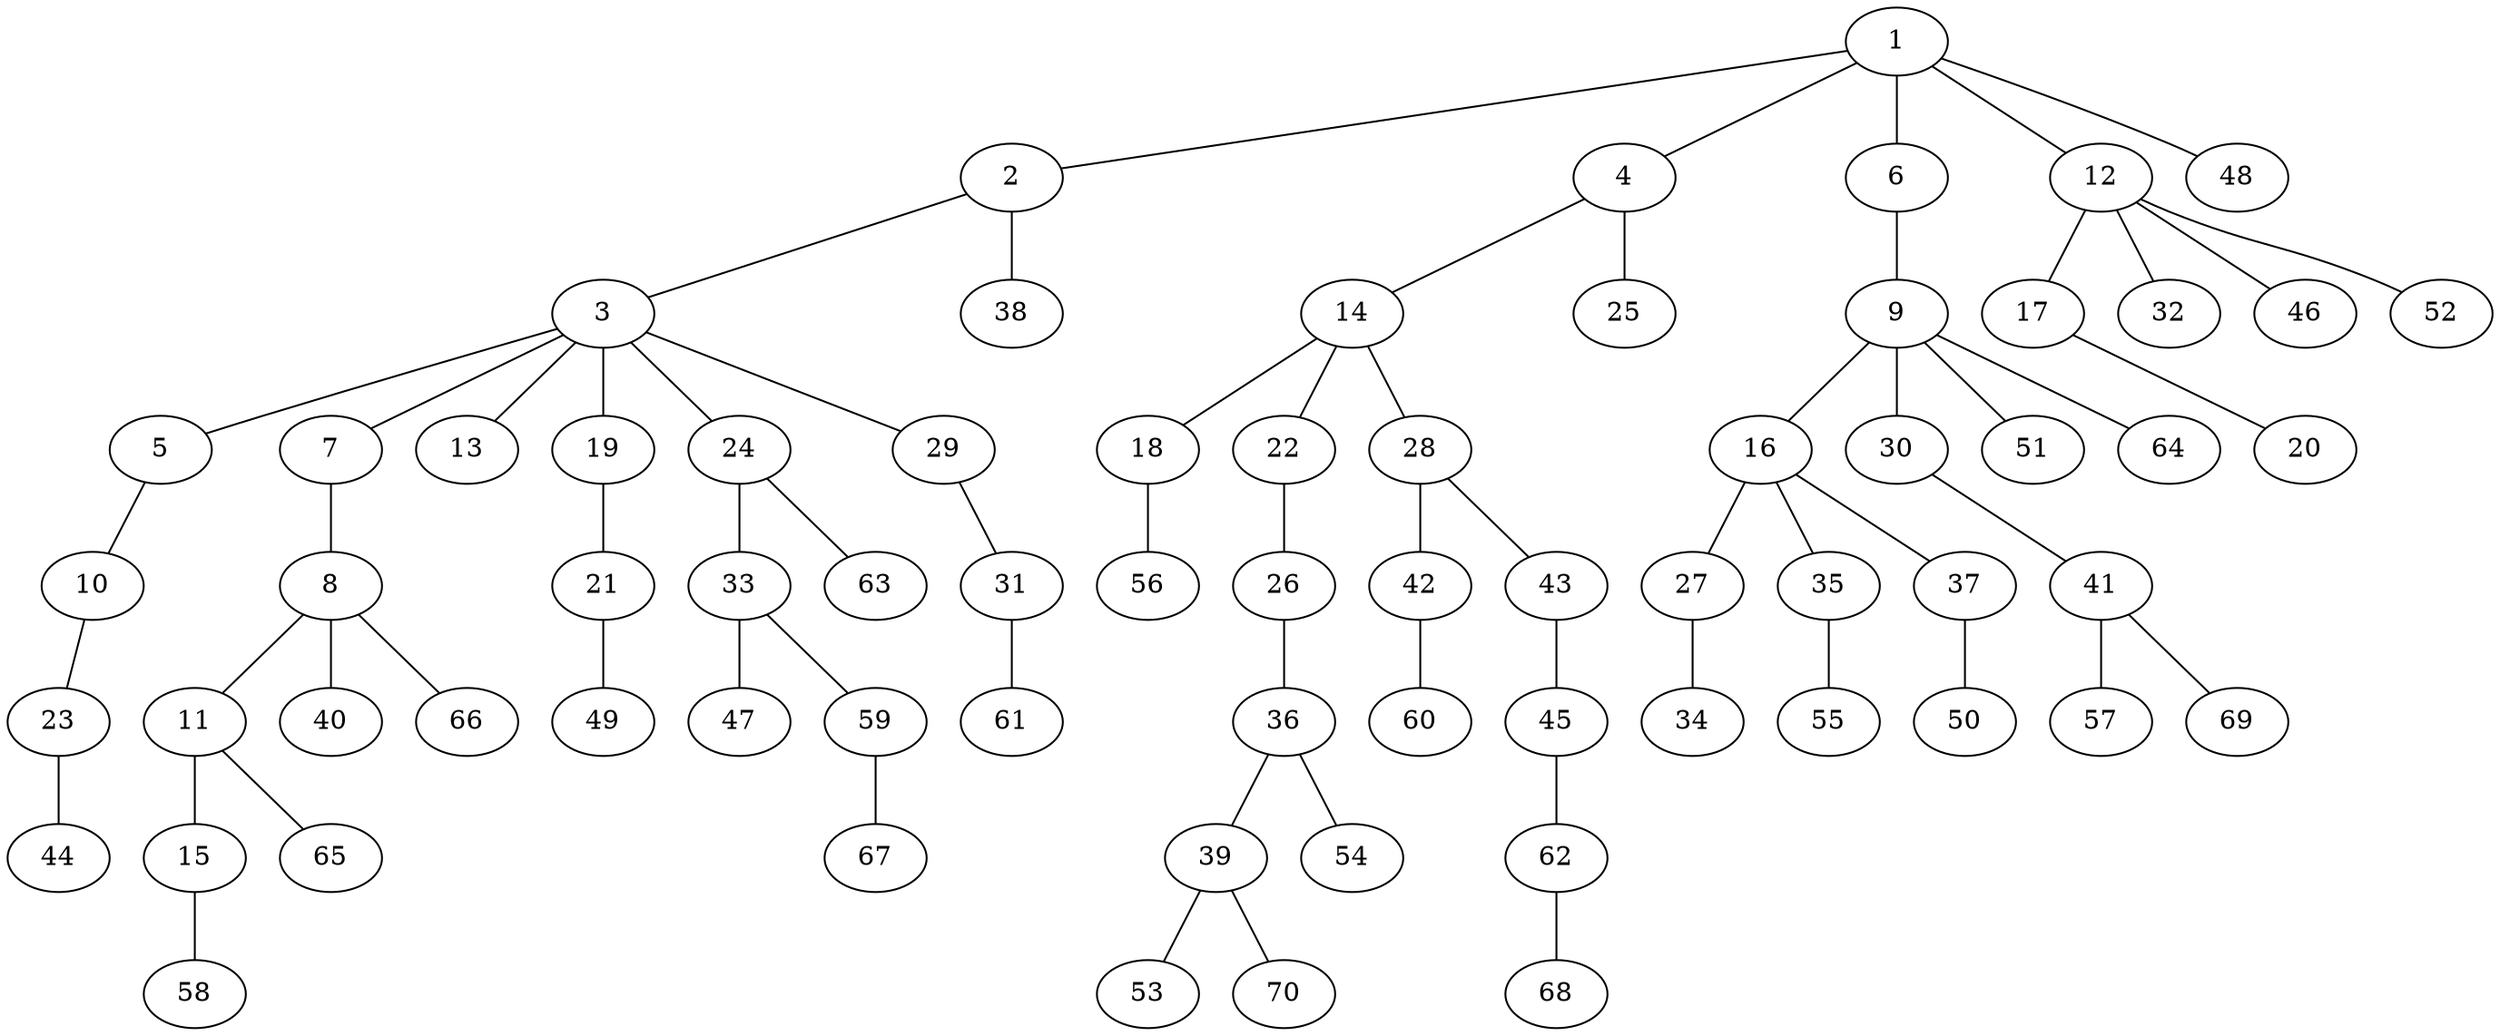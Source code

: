graph graphname {1--2
1--4
1--6
1--12
1--48
2--3
2--38
3--5
3--7
3--13
3--19
3--24
3--29
4--14
4--25
5--10
6--9
7--8
8--11
8--40
8--66
9--16
9--30
9--51
9--64
10--23
11--15
11--65
12--17
12--32
12--46
12--52
14--18
14--22
14--28
15--58
16--27
16--35
16--37
17--20
18--56
19--21
21--49
22--26
23--44
24--33
24--63
26--36
27--34
28--42
28--43
29--31
30--41
31--61
33--47
33--59
35--55
36--39
36--54
37--50
39--53
39--70
41--57
41--69
42--60
43--45
45--62
59--67
62--68
}